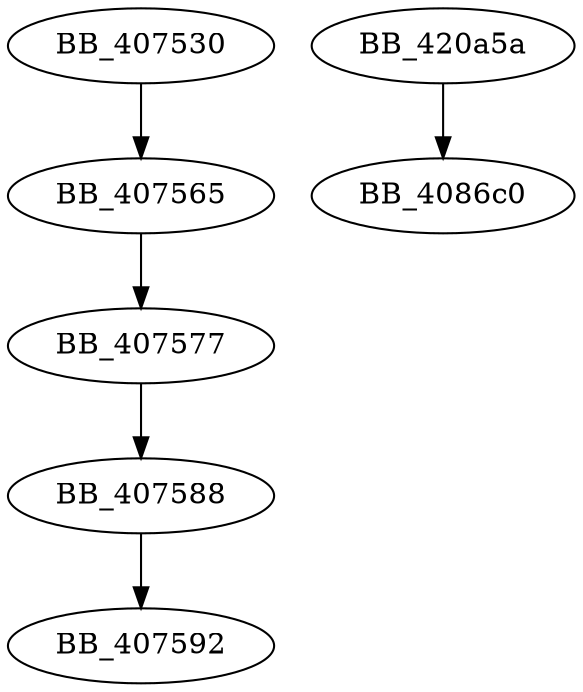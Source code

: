 DiGraph sub_407530{
BB_407530->BB_407565
BB_407565->BB_407577
BB_407577->BB_407588
BB_407588->BB_407592
BB_420a5a->BB_4086c0
}

